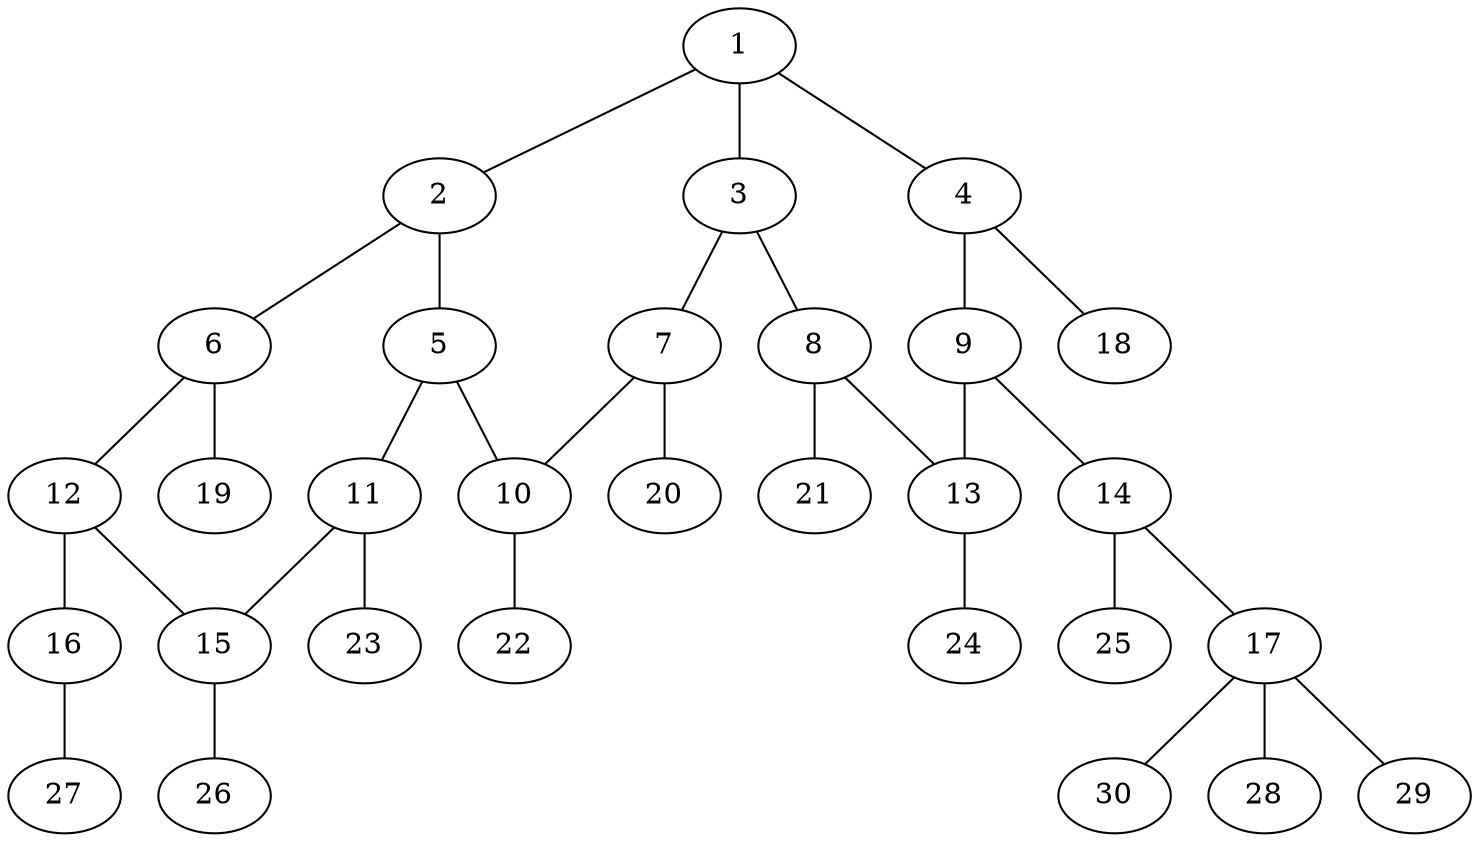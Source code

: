 graph molecule_3229 {
	1	 [chem=C];
	2	 [chem=C];
	1 -- 2	 [valence=1];
	3	 [chem=C];
	1 -- 3	 [valence=2];
	4	 [chem=C];
	1 -- 4	 [valence=1];
	5	 [chem=C];
	2 -- 5	 [valence=2];
	6	 [chem=C];
	2 -- 6	 [valence=1];
	7	 [chem=C];
	3 -- 7	 [valence=1];
	8	 [chem=C];
	3 -- 8	 [valence=1];
	9	 [chem=C];
	4 -- 9	 [valence=2];
	18	 [chem=H];
	4 -- 18	 [valence=1];
	10	 [chem=C];
	5 -- 10	 [valence=1];
	11	 [chem=C];
	5 -- 11	 [valence=1];
	12	 [chem=C];
	6 -- 12	 [valence=2];
	19	 [chem=H];
	6 -- 19	 [valence=1];
	7 -- 10	 [valence=2];
	20	 [chem=H];
	7 -- 20	 [valence=1];
	13	 [chem=C];
	8 -- 13	 [valence=2];
	21	 [chem=H];
	8 -- 21	 [valence=1];
	9 -- 13	 [valence=1];
	14	 [chem=N];
	9 -- 14	 [valence=1];
	22	 [chem=H];
	10 -- 22	 [valence=1];
	15	 [chem=C];
	11 -- 15	 [valence=2];
	23	 [chem=H];
	11 -- 23	 [valence=1];
	12 -- 15	 [valence=1];
	16	 [chem=O];
	12 -- 16	 [valence=1];
	24	 [chem=H];
	13 -- 24	 [valence=1];
	17	 [chem=C];
	14 -- 17	 [valence=1];
	25	 [chem=H];
	14 -- 25	 [valence=1];
	26	 [chem=H];
	15 -- 26	 [valence=1];
	27	 [chem=H];
	16 -- 27	 [valence=1];
	28	 [chem=H];
	17 -- 28	 [valence=1];
	29	 [chem=H];
	17 -- 29	 [valence=1];
	30	 [chem=H];
	17 -- 30	 [valence=1];
}
